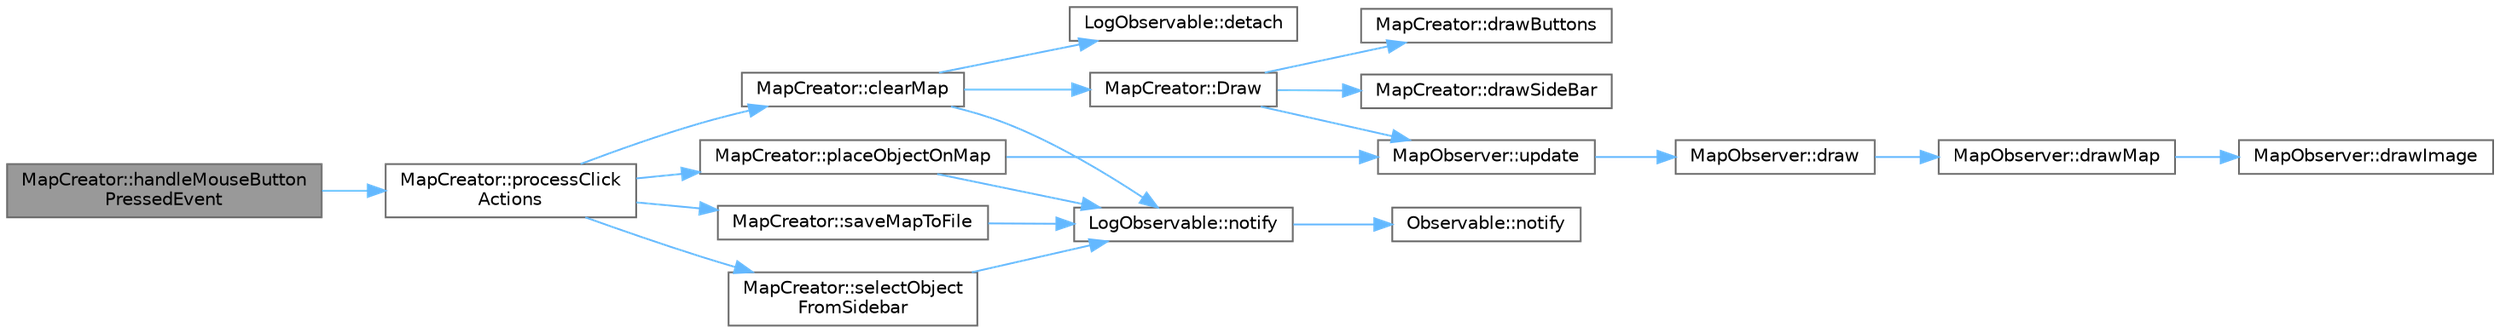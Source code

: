 digraph "MapCreator::handleMouseButtonPressedEvent"
{
 // LATEX_PDF_SIZE
  bgcolor="transparent";
  edge [fontname=Helvetica,fontsize=10,labelfontname=Helvetica,labelfontsize=10];
  node [fontname=Helvetica,fontsize=10,shape=box,height=0.2,width=0.4];
  rankdir="LR";
  Node1 [id="Node000001",label="MapCreator::handleMouseButton\lPressedEvent",height=0.2,width=0.4,color="gray40", fillcolor="grey60", style="filled", fontcolor="black",tooltip="Checks whether the event on the window was a click."];
  Node1 -> Node2 [id="edge1_Node000001_Node000002",color="steelblue1",style="solid",tooltip=" "];
  Node2 [id="Node000002",label="MapCreator::processClick\lActions",height=0.2,width=0.4,color="grey40", fillcolor="white", style="filled",URL="$class_map_creator.html#a054cb306e000f220c589b2464279ffbc",tooltip="Checks where the user clicked on the screen eg. sidebar, map, buttons and calls the appropriate funct..."];
  Node2 -> Node3 [id="edge2_Node000002_Node000003",color="steelblue1",style="solid",tooltip=" "];
  Node3 [id="Node000003",label="MapCreator::clearMap",height=0.2,width=0.4,color="grey40", fillcolor="white", style="filled",URL="$class_map_creator.html#aaf7d9b3c2754b5345f5cbd9e762c4968",tooltip="Assigns the current map a new default one and, detaches the observer from the old map and attaches it..."];
  Node3 -> Node4 [id="edge3_Node000003_Node000004",color="steelblue1",style="solid",tooltip=" "];
  Node4 [id="Node000004",label="LogObservable::detach",height=0.2,width=0.4,color="grey40", fillcolor="white", style="filled",URL="$class_log_observable.html#a26c327e3611e8e2c816315398cbdfdc0",tooltip="Detaches a LogObserver from the LogObservable."];
  Node3 -> Node5 [id="edge4_Node000003_Node000005",color="steelblue1",style="solid",tooltip=" "];
  Node5 [id="Node000005",label="MapCreator::Draw",height=0.2,width=0.4,color="grey40", fillcolor="white", style="filled",URL="$class_map_creator.html#a9d4223e79b231b9736429f54eae8fd6b",tooltip="Clear the window and then Draw all the components."];
  Node5 -> Node6 [id="edge5_Node000005_Node000006",color="steelblue1",style="solid",tooltip=" "];
  Node6 [id="Node000006",label="MapCreator::drawButtons",height=0.2,width=0.4,color="grey40", fillcolor="white", style="filled",URL="$class_map_creator.html#a40052c136ef4b93ca4040856b8c941d0",tooltip="Draws the buttons on the screen."];
  Node5 -> Node7 [id="edge6_Node000005_Node000007",color="steelblue1",style="solid",tooltip=" "];
  Node7 [id="Node000007",label="MapCreator::drawSideBar",height=0.2,width=0.4,color="grey40", fillcolor="white", style="filled",URL="$class_map_creator.html#acbc17647359be9e23d91c725ffb92e76",tooltip="Draws the sidebar."];
  Node5 -> Node8 [id="edge7_Node000005_Node000008",color="steelblue1",style="solid",tooltip=" "];
  Node8 [id="Node000008",label="MapObserver::update",height=0.2,width=0.4,color="grey40", fillcolor="white", style="filled",URL="$class_map_observer.html#a8a3016364d12b7c647e35bb1f04bf4a2",tooltip="Updates the map observer."];
  Node8 -> Node9 [id="edge8_Node000008_Node000009",color="steelblue1",style="solid",tooltip=" "];
  Node9 [id="Node000009",label="MapObserver::draw",height=0.2,width=0.4,color="grey40", fillcolor="white", style="filled",URL="$class_map_observer.html#a542a5301b3840038c00ea7b15a13ff70",tooltip="Draws the map observer's display."];
  Node9 -> Node10 [id="edge9_Node000009_Node000010",color="steelblue1",style="solid",tooltip=" "];
  Node10 [id="Node000010",label="MapObserver::drawMap",height=0.2,width=0.4,color="grey40", fillcolor="white", style="filled",URL="$class_map_observer.html#a29d1924556a8da862ab5377d0324d287",tooltip="Draws the map on the map display."];
  Node10 -> Node11 [id="edge10_Node000010_Node000011",color="steelblue1",style="solid",tooltip=" "];
  Node11 [id="Node000011",label="MapObserver::drawImage",height=0.2,width=0.4,color="grey40", fillcolor="white", style="filled",URL="$class_map_observer.html#ab4ff967844677b764d7730ea417c5296",tooltip="Draws an image at the specified position on the map display."];
  Node3 -> Node12 [id="edge11_Node000003_Node000012",color="steelblue1",style="solid",tooltip=" "];
  Node12 [id="Node000012",label="LogObservable::notify",height=0.2,width=0.4,color="grey40", fillcolor="white", style="filled",URL="$class_log_observable.html#ad42f5e24118560f10123743dac922919",tooltip="Notifies the observers without any message. This function overrides the notify() function in the base..."];
  Node12 -> Node13 [id="edge12_Node000012_Node000013",color="steelblue1",style="solid",tooltip=" "];
  Node13 [id="Node000013",label="Observable::notify",height=0.2,width=0.4,color="grey40", fillcolor="white", style="filled",URL="$class_observable.html#ae181cee45eafcdd3244f2385ac1357d7",tooltip="Notifies all attached observers about a state change in the Observable object."];
  Node2 -> Node14 [id="edge13_Node000002_Node000014",color="steelblue1",style="solid",tooltip=" "];
  Node14 [id="Node000014",label="MapCreator::placeObjectOnMap",height=0.2,width=0.4,color="grey40", fillcolor="white", style="filled",URL="$class_map_creator.html#aff37946b9d68adb304b73c1cb2934b2f",tooltip="Places an object on the map based on the passed mouse position, using the method in Map...."];
  Node14 -> Node12 [id="edge14_Node000014_Node000012",color="steelblue1",style="solid",tooltip=" "];
  Node14 -> Node8 [id="edge15_Node000014_Node000008",color="steelblue1",style="solid",tooltip=" "];
  Node2 -> Node15 [id="edge16_Node000002_Node000015",color="steelblue1",style="solid",tooltip=" "];
  Node15 [id="Node000015",label="MapCreator::saveMapToFile",height=0.2,width=0.4,color="grey40", fillcolor="white", style="filled",URL="$class_map_creator.html#a4522812221edd19bf151c6e8818ace58",tooltip="Saves the edited map to a file in the Saved Maps directory as a .json file."];
  Node15 -> Node12 [id="edge17_Node000015_Node000012",color="steelblue1",style="solid",tooltip=" "];
  Node2 -> Node16 [id="edge18_Node000002_Node000016",color="steelblue1",style="solid",tooltip=" "];
  Node16 [id="Node000016",label="MapCreator::selectObject\lFromSidebar",height=0.2,width=0.4,color="grey40", fillcolor="white", style="filled",URL="$class_map_creator.html#a86989a32cc3277b24d105abd9866d4fb",tooltip="Based a click on the passed mouse position, selects an object from the sidebar."];
  Node16 -> Node12 [id="edge19_Node000016_Node000012",color="steelblue1",style="solid",tooltip=" "];
}
